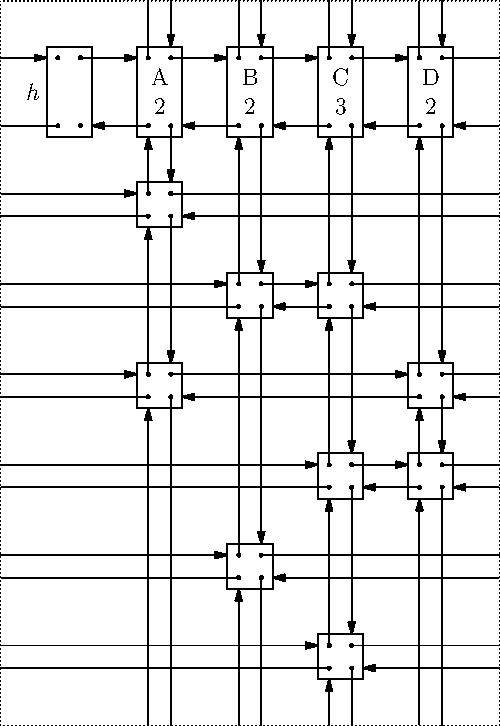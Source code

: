 size(250,0);

real dotsize = 2;
real arrowsize = 6;
real bmaxx = 11;
real bminx = 0;
real bmaxy = 16;
real bminy = 0;

path head = (0,0)--(1,0)--(1,2)--(0,2)--cycle;

void node(pair offset) {
	draw(shift(offset)*unitsquare);
	dot((offset.x+1/4,offset.y+1/4), defaultpen+linewidth(dotsize));
	dot((offset.x+3/4,offset.y+1/4), defaultpen+linewidth(dotsize));
	dot((offset.x+1/4,offset.y+3/4), defaultpen+linewidth(dotsize));
	dot((offset.x+3/4,offset.y+3/4), defaultpen+linewidth(dotsize));
}

void header(pair offset, string name = "", string size = "") {
	draw(shift(offset)*head);
	dot((offset.x+1/4,offset.y+1/4), defaultpen+linewidth(dotsize));
	dot((offset.x+3/4,offset.y+1/4), defaultpen+linewidth(dotsize));
	dot((offset.x+1/4,offset.y+7/4), defaultpen+linewidth(dotsize));
	dot((offset.x+3/4,offset.y+7/4), defaultpen+linewidth(dotsize));
	if (name != "") label(name,(offset.x+1/2,offset.y+1),N);
	if (size != "") label(size,(offset.x+1/2,offset.y+1),S);
}

// Convert from real coordinates to matrix coordinates
pair rtmc(pair coords) {
	return ((coords.x-1)/2, (13-coords.y)/2);
}
pair rtmc(real x, real y) {
	return rtmc((x, y));
}

// Convert from matrix coordinates to real coordinates
pair mtrc(pair coords) {
	return (2*coords.x+1, 13-2*coords.y);
}

pair mtrc(real x, real y) {
	return mtrc((x, y));
}


path link(pair start, pair end, bool skip=false) {
	real sx = start.x;
	real sy = start.y;
	real ex = end.x;
	real ey = end.y;
	
	// Don't allow zero length lines and lines which are not horizontal or vertical.
	if (sx != ex && sy != ey) return (0,0);
	if (sx == ex && sy == ey) return (0,0);
	
	if (sy == ey) {  // Horizontal line.
		if (sx < ex) {  // Pointing right.
			if (sx+3/4 < bminx) sx = bminx-3/4;
			return (sx+3/4, sy+3/4)--(ex, ey+3/4);
		} else {  // Pointing left.
			if (sx+1/4 > bmaxx) sx = bmaxx-1/4;
			return (sx+1/4, sy+1/4)--(ex+1, ey+1/4);
		}
	} else if (sx == ex) {  // Vertical line.
		if (sy > ey) {  // Pointing down.
			if (sy+1/4 > bmaxy) sy = bmaxy-1/4;
			return (sx+3/4, sy+1/4)--(ex+3/4, ey+1);
		} else {  // Pointing up.
			if (sy+3/4 < bminy) sy = bminy-3/4;
			return (sx+1/4, sy+3/4)--(ex+1/4, ey);
		}
	}
	return (0,0);
	
//	} else if (skip && rightP) {
//		return (start+7/6,2/3){right}..(start+17/6,2/3){right}..(start+19/6,1){up}..(start+21/6,4/3){right}..(end-21/6,4/3){right}..(end-19/6,1){down}..(end-17/6,2/3){right}..(end-3/2,2/3){right};
//	} else {
//		return (start-7/6,1/3){left}..(start-17/6,1/3){left}..(start-19/6,0){down}..(start-21/6,-1/3){left}..(end+21/6,-1/3){left}..(end+19/6,0){up}..(end+17/6,1/3){left}..(end+3/2,1/3){left};
//	}
}

void drawlink(pair start, pair end, bool arrowhead=true, bool skip=false) {
	path g = link(start, end, skip);
	if (arrowhead)
		draw(g, Arrow(arrowsize)); 
	else
		draw(g); 
}


// Column headers.
label("$h$",(1,13+1),W);
header(mtrc(0,0));
header(mtrc(1,0), "A", (string)2);
header(mtrc(2,0), "B", (string)2);
header(mtrc(3,0), "C", (string)3);
header(mtrc(4,0), "D", (string)2);


// Horizontal column header links.
drawlink(mtrc(-1,-0.5), mtrc(0,-0.5));
drawlink(mtrc(0,-0.5), mtrc(1,-0.5));
drawlink(mtrc(1,-0.5), mtrc(2,-0.5));
drawlink(mtrc(2,-0.5), mtrc(3,-0.5));
drawlink(mtrc(3,-0.5), mtrc(4,-0.5));
drawlink(mtrc(4,-0.5), mtrc(5,-0.5),false);

drawlink(mtrc(5,0), mtrc(4,0));
drawlink(mtrc(4,0), mtrc(3,0));
drawlink(mtrc(3,0), mtrc(2,0));
drawlink(mtrc(2,0), mtrc(1,0));
drawlink(mtrc(1,0), mtrc(0,0));
drawlink(mtrc(0,0), mtrc(-1,0),false);


// Nodes
node(mtrc(1,1));
node(mtrc(2,2));
node(mtrc(3,2));
node(mtrc(1,3));
node(mtrc(4,3));
node(mtrc(3,4));
node(mtrc(4,4));
node(mtrc(2,5));
node(mtrc(3,6));

// Horizontal node links.
drawlink(mtrc(-1,1), mtrc(1,1));
drawlink(mtrc(1,1), mtrc(5,1),false);
drawlink(mtrc(-1,2), mtrc(2,2));
drawlink(mtrc(2,2), mtrc(3,2));
drawlink(mtrc(3,2), mtrc(5,2),false);
drawlink(mtrc(-1,3), mtrc(1,3));
drawlink(mtrc(1,3), mtrc(4,3));
drawlink(mtrc(4,3), mtrc(5,3),false);
drawlink(mtrc(-1,4), mtrc(3,4));
drawlink(mtrc(3,4), mtrc(4,4));
drawlink(mtrc(4,4), mtrc(5,4),false);
drawlink(mtrc(-1,5), mtrc(2,5));
drawlink(mtrc(2,5), mtrc(5,5),false);
drawlink(mtrc(-1,5), mtrc(2,5));
drawlink(mtrc(2,5), mtrc(5,5),false);
drawlink(mtrc(-1,6), mtrc(3,6));
drawlink(mtrc(3,6), mtrc(5,6),false);

drawlink(mtrc(1,1), mtrc(-1,1), false);
drawlink(mtrc(5,1), mtrc(1,1));
drawlink(mtrc(2,2), mtrc(-1,2), false);
drawlink(mtrc(3,2), mtrc(2,2));
drawlink(mtrc(5,2), mtrc(3,2));
drawlink(mtrc(1,3), mtrc(-1,3), false);
drawlink(mtrc(4,3), mtrc(1,3));
drawlink(mtrc(5,3), mtrc(4,3));
drawlink(mtrc(3,4), mtrc(-1,4), false);
drawlink(mtrc(4,4), mtrc(3,4));
drawlink(mtrc(5,4), mtrc(4,4));
drawlink(mtrc(2,5), mtrc(-1,5), false);
drawlink(mtrc(5,5), mtrc(2,5));
drawlink(mtrc(2,5), mtrc(-1,5), false);
drawlink(mtrc(5,5), mtrc(2,5));
drawlink(mtrc(3,6), mtrc(-1,6), false);
drawlink(mtrc(5,6), mtrc(3,6));


// Vertical column header links.
drawlink(mtrc(1,-1.5), mtrc(1,-0.5));
drawlink(mtrc(2,-1.5), mtrc(2,-0.5));
drawlink(mtrc(3,-1.5), mtrc(3,-0.5));
drawlink(mtrc(4,-1.5), mtrc(4,-0.5));
drawlink(mtrc(1,-0.5), mtrc(1,-1.5), false);
drawlink(mtrc(2,-0.5), mtrc(2,-1.5), false);
drawlink(mtrc(3,-0.5), mtrc(3,-1.5), false);
drawlink(mtrc(4,-0.5), mtrc(4,-1.5), false);

// Vertical node links.
drawlink(mtrc(1,0), mtrc(1,1));
drawlink(mtrc(1,1), mtrc(1,3));
drawlink(mtrc(1,3), mtrc(1,7), false);
drawlink(mtrc(2,0), mtrc(2,2));
drawlink(mtrc(2,2), mtrc(2,5));
drawlink(mtrc(2,5), mtrc(2,7), false);
drawlink(mtrc(3,0), mtrc(3,2));
drawlink(mtrc(3,2), mtrc(3,4));
drawlink(mtrc(3,4), mtrc(3,6));
drawlink(mtrc(3,6), mtrc(3,7), false);
drawlink(mtrc(4,0), mtrc(4,3));
drawlink(mtrc(4,3), mtrc(4,4));
drawlink(mtrc(4,4), mtrc(4,7), false);

drawlink(mtrc(1,1), mtrc(1,0));
drawlink(mtrc(1,3), mtrc(1,1));
drawlink(mtrc(1,7), mtrc(1,3));
drawlink(mtrc(2,2), mtrc(2,0));
drawlink(mtrc(2,5), mtrc(2,2));
drawlink(mtrc(2,7), mtrc(2,5));
drawlink(mtrc(3,2), mtrc(3,0));
drawlink(mtrc(3,4), mtrc(3,2));
drawlink(mtrc(3,6), mtrc(3,4));
drawlink(mtrc(3,7), mtrc(3,6));
drawlink(mtrc(4,3), mtrc(4,0));
drawlink(mtrc(4,4), mtrc(4,3));
drawlink(mtrc(4,7), mtrc(4,4));

real margin = 0.02;
draw((bminx-margin, bminy-margin)--(bmaxx+margin, bminy-margin)--(bmaxx+margin, bmaxy+margin)--(bminx-margin, bmaxy+margin)--cycle, dotted);